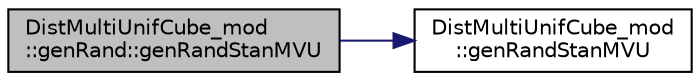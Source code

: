 digraph "DistMultiUnifCube_mod::genRand::genRandStanMVU"
{
 // LATEX_PDF_SIZE
  edge [fontname="Helvetica",fontsize="10",labelfontname="Helvetica",labelfontsize="10"];
  node [fontname="Helvetica",fontsize="10",shape=record];
  rankdir="LR";
  Node1 [label="DistMultiUnifCube_mod\l::genRand::genRandStanMVU",height=0.2,width=0.4,color="black", fillcolor="grey75", style="filled", fontcolor="black",tooltip="Return a Standard MultiVariate Uniform (MVU) random vector from within a cube of unit volume."];
  Node1 -> Node2 [color="midnightblue",fontsize="10",style="solid",fontname="Helvetica"];
  Node2 [label="DistMultiUnifCube_mod\l::genRandStanMVU",height=0.2,width=0.4,color="black", fillcolor="white", style="filled",URL="$namespaceDistMultiUnifCube__mod.html#ad7ea22d7e996c0e535cfd12e671eafb9",tooltip="Return a Standard MultiVariate Uniform (MVU) random vector from within a cube of unit volume."];
}
